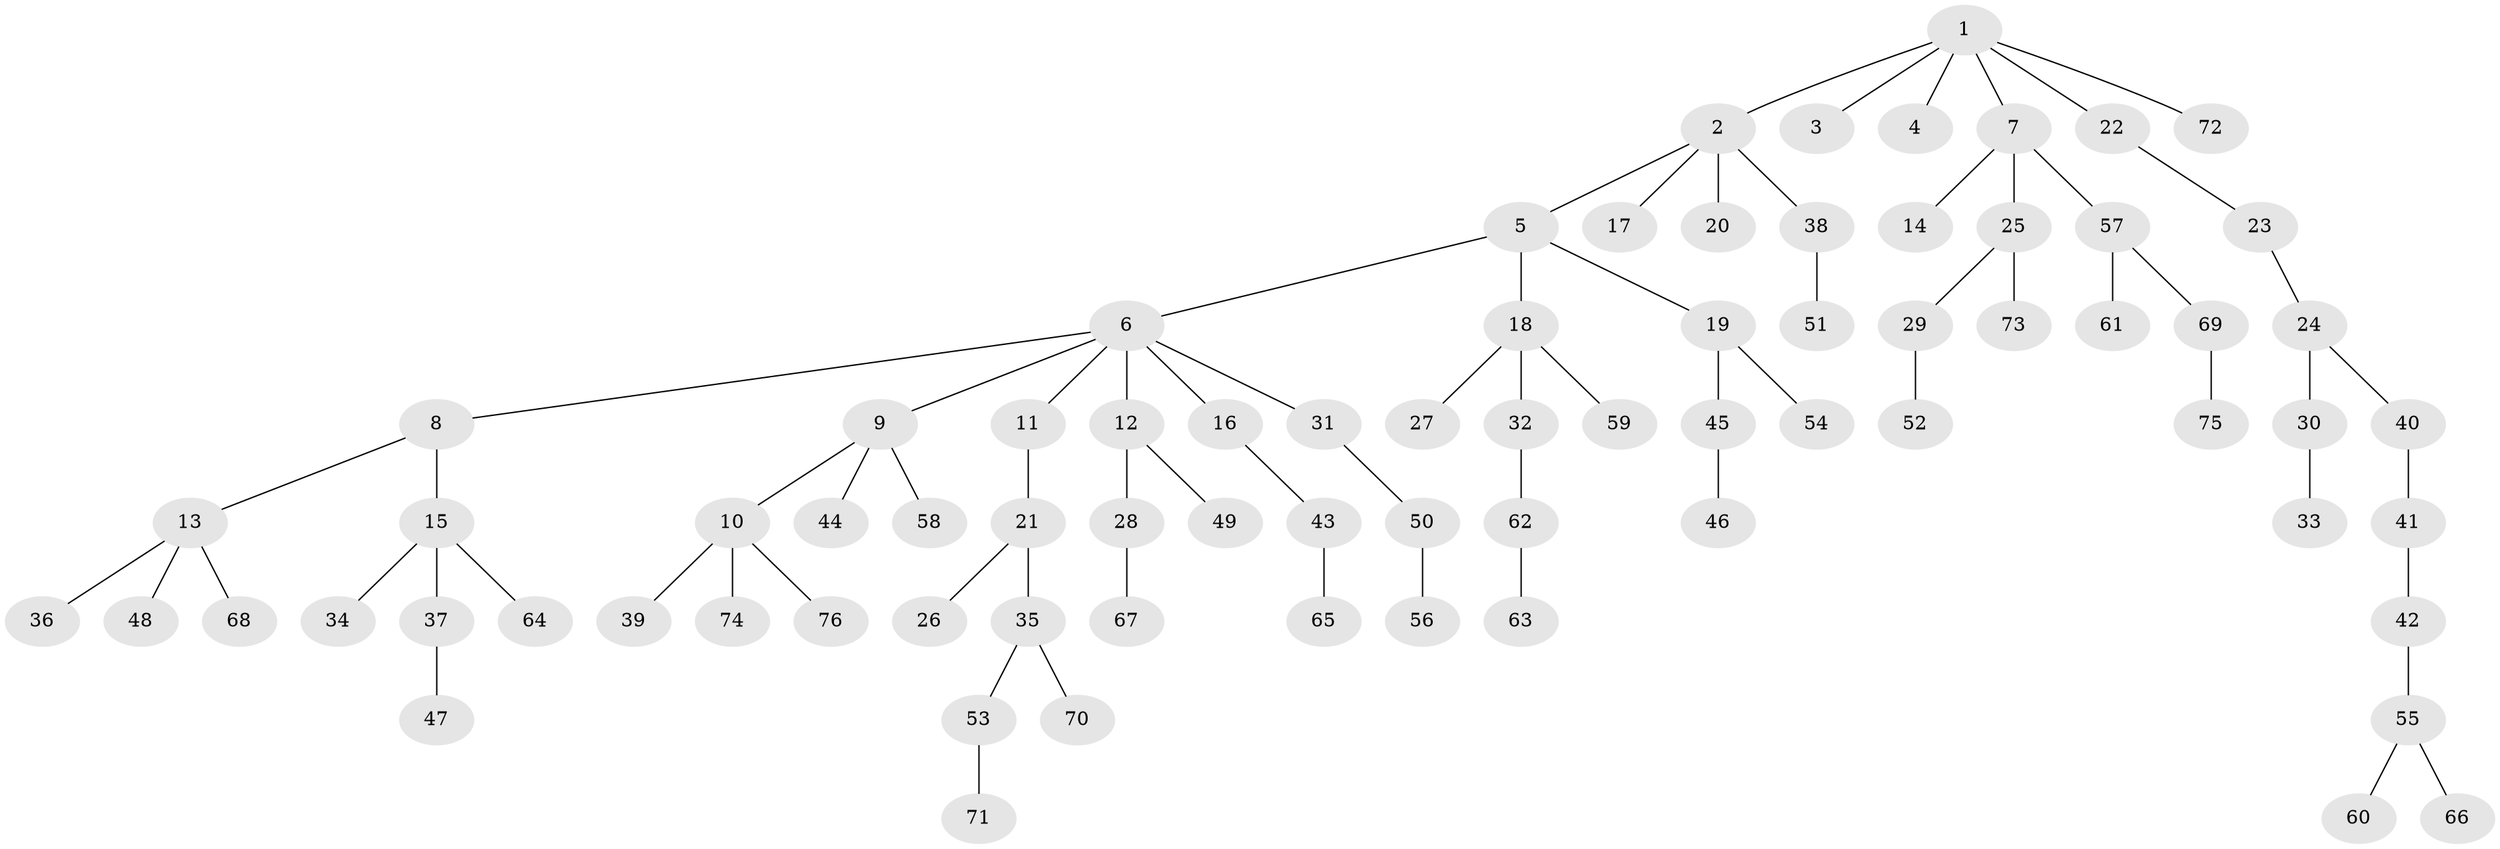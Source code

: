 // Generated by graph-tools (version 1.1) at 2025/15/03/09/25 04:15:38]
// undirected, 76 vertices, 75 edges
graph export_dot {
graph [start="1"]
  node [color=gray90,style=filled];
  1;
  2;
  3;
  4;
  5;
  6;
  7;
  8;
  9;
  10;
  11;
  12;
  13;
  14;
  15;
  16;
  17;
  18;
  19;
  20;
  21;
  22;
  23;
  24;
  25;
  26;
  27;
  28;
  29;
  30;
  31;
  32;
  33;
  34;
  35;
  36;
  37;
  38;
  39;
  40;
  41;
  42;
  43;
  44;
  45;
  46;
  47;
  48;
  49;
  50;
  51;
  52;
  53;
  54;
  55;
  56;
  57;
  58;
  59;
  60;
  61;
  62;
  63;
  64;
  65;
  66;
  67;
  68;
  69;
  70;
  71;
  72;
  73;
  74;
  75;
  76;
  1 -- 2;
  1 -- 3;
  1 -- 4;
  1 -- 7;
  1 -- 22;
  1 -- 72;
  2 -- 5;
  2 -- 17;
  2 -- 20;
  2 -- 38;
  5 -- 6;
  5 -- 18;
  5 -- 19;
  6 -- 8;
  6 -- 9;
  6 -- 11;
  6 -- 12;
  6 -- 16;
  6 -- 31;
  7 -- 14;
  7 -- 25;
  7 -- 57;
  8 -- 13;
  8 -- 15;
  9 -- 10;
  9 -- 44;
  9 -- 58;
  10 -- 39;
  10 -- 74;
  10 -- 76;
  11 -- 21;
  12 -- 28;
  12 -- 49;
  13 -- 36;
  13 -- 48;
  13 -- 68;
  15 -- 34;
  15 -- 37;
  15 -- 64;
  16 -- 43;
  18 -- 27;
  18 -- 32;
  18 -- 59;
  19 -- 45;
  19 -- 54;
  21 -- 26;
  21 -- 35;
  22 -- 23;
  23 -- 24;
  24 -- 30;
  24 -- 40;
  25 -- 29;
  25 -- 73;
  28 -- 67;
  29 -- 52;
  30 -- 33;
  31 -- 50;
  32 -- 62;
  35 -- 53;
  35 -- 70;
  37 -- 47;
  38 -- 51;
  40 -- 41;
  41 -- 42;
  42 -- 55;
  43 -- 65;
  45 -- 46;
  50 -- 56;
  53 -- 71;
  55 -- 60;
  55 -- 66;
  57 -- 61;
  57 -- 69;
  62 -- 63;
  69 -- 75;
}
